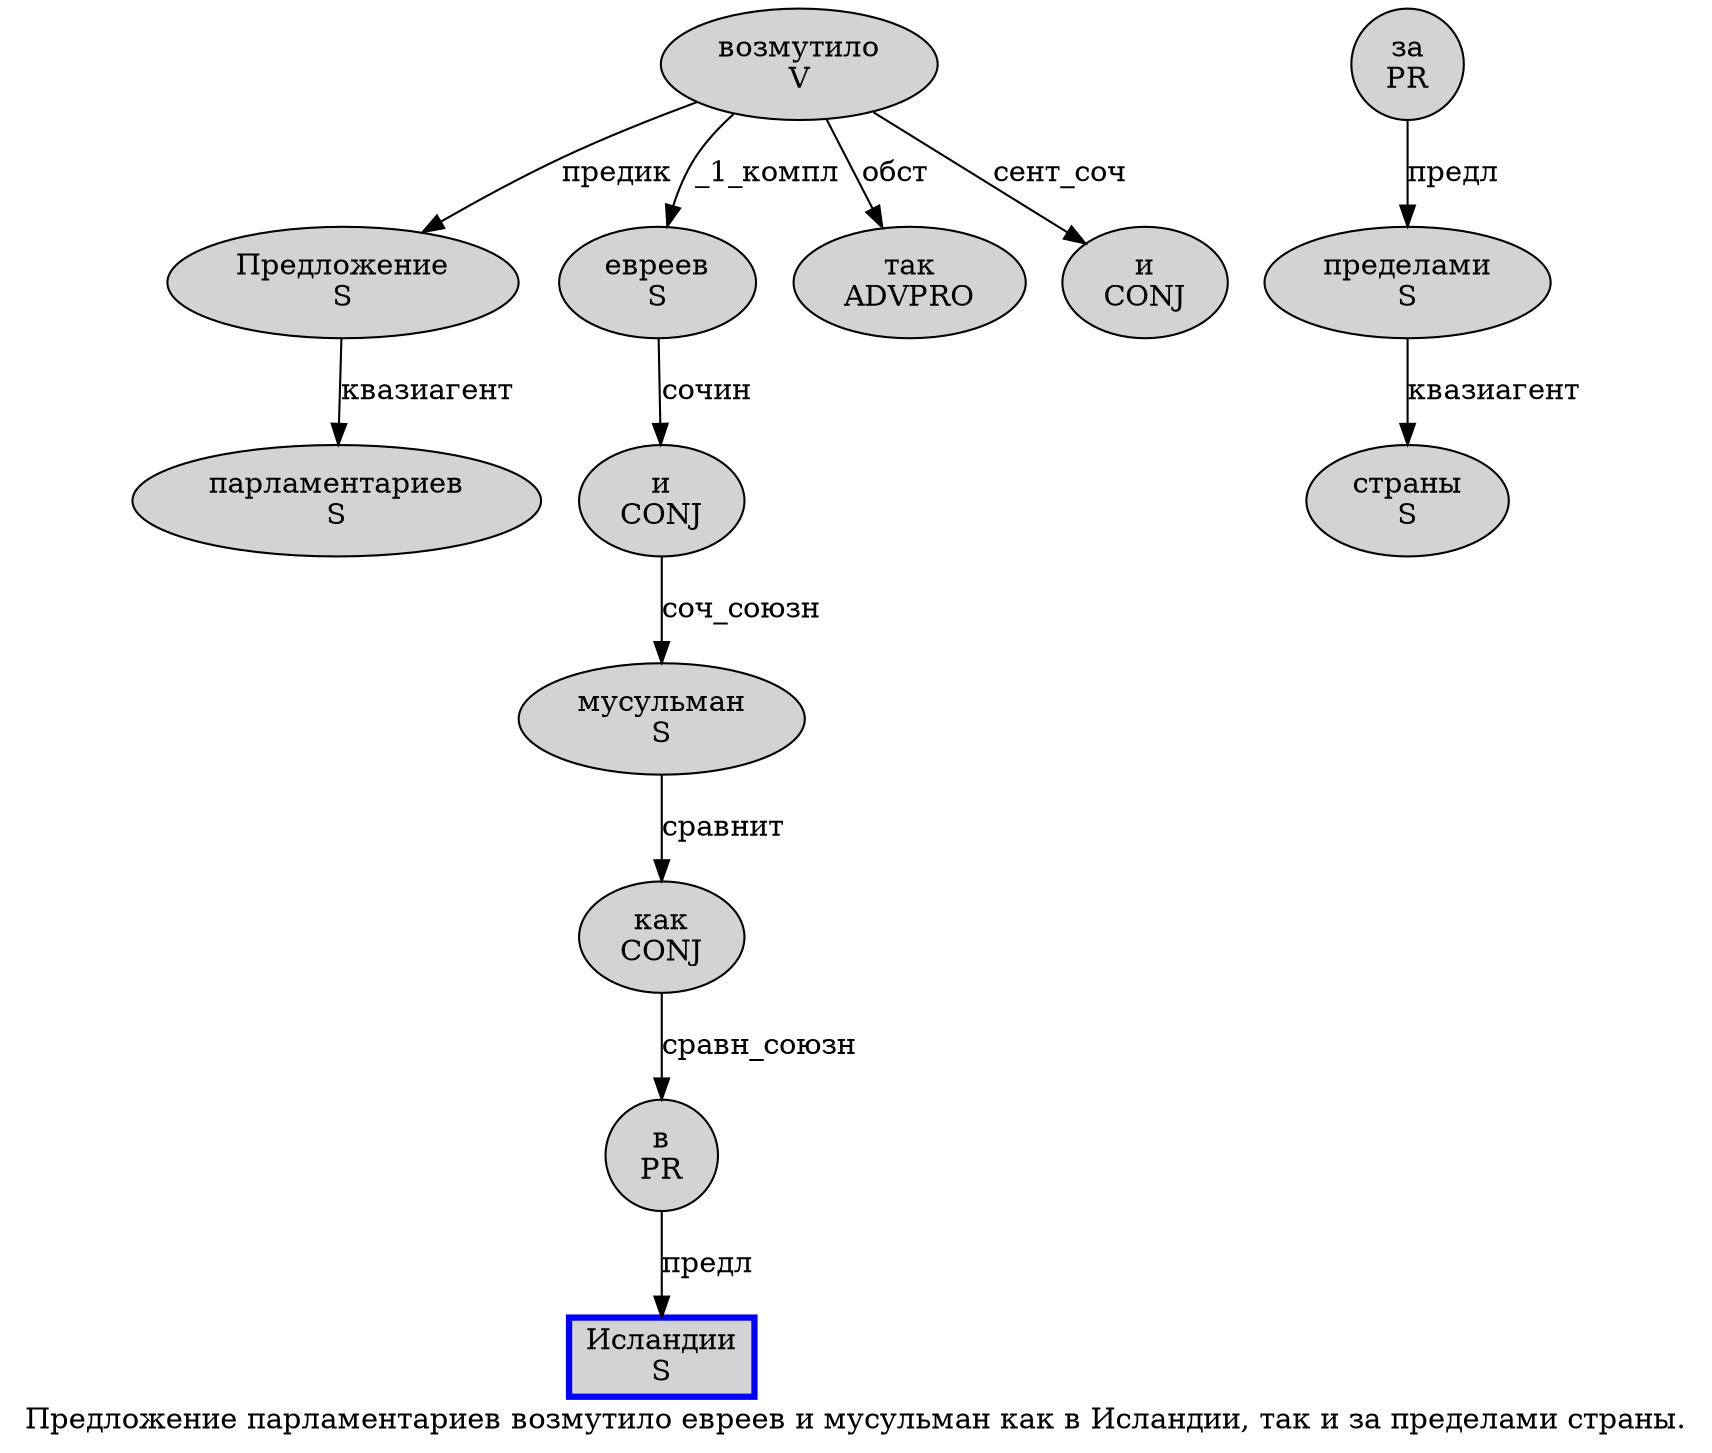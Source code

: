 digraph SENTENCE_1379 {
	graph [label="Предложение парламентариев возмутило евреев и мусульман как в Исландии, так и за пределами страны."]
	node [style=filled]
		0 [label="Предложение
S" color="" fillcolor=lightgray penwidth=1 shape=ellipse]
		1 [label="парламентариев
S" color="" fillcolor=lightgray penwidth=1 shape=ellipse]
		2 [label="возмутило
V" color="" fillcolor=lightgray penwidth=1 shape=ellipse]
		3 [label="евреев
S" color="" fillcolor=lightgray penwidth=1 shape=ellipse]
		4 [label="и
CONJ" color="" fillcolor=lightgray penwidth=1 shape=ellipse]
		5 [label="мусульман
S" color="" fillcolor=lightgray penwidth=1 shape=ellipse]
		6 [label="как
CONJ" color="" fillcolor=lightgray penwidth=1 shape=ellipse]
		7 [label="в
PR" color="" fillcolor=lightgray penwidth=1 shape=ellipse]
		8 [label="Исландии
S" color=blue fillcolor=lightgray penwidth=3 shape=box]
		10 [label="так
ADVPRO" color="" fillcolor=lightgray penwidth=1 shape=ellipse]
		11 [label="и
CONJ" color="" fillcolor=lightgray penwidth=1 shape=ellipse]
		12 [label="за
PR" color="" fillcolor=lightgray penwidth=1 shape=ellipse]
		13 [label="пределами
S" color="" fillcolor=lightgray penwidth=1 shape=ellipse]
		14 [label="страны
S" color="" fillcolor=lightgray penwidth=1 shape=ellipse]
			6 -> 7 [label="сравн_союзн"]
			5 -> 6 [label="сравнит"]
			13 -> 14 [label="квазиагент"]
			7 -> 8 [label="предл"]
			3 -> 4 [label="сочин"]
			2 -> 0 [label="предик"]
			2 -> 3 [label="_1_компл"]
			2 -> 10 [label="обст"]
			2 -> 11 [label="сент_соч"]
			12 -> 13 [label="предл"]
			0 -> 1 [label="квазиагент"]
			4 -> 5 [label="соч_союзн"]
}